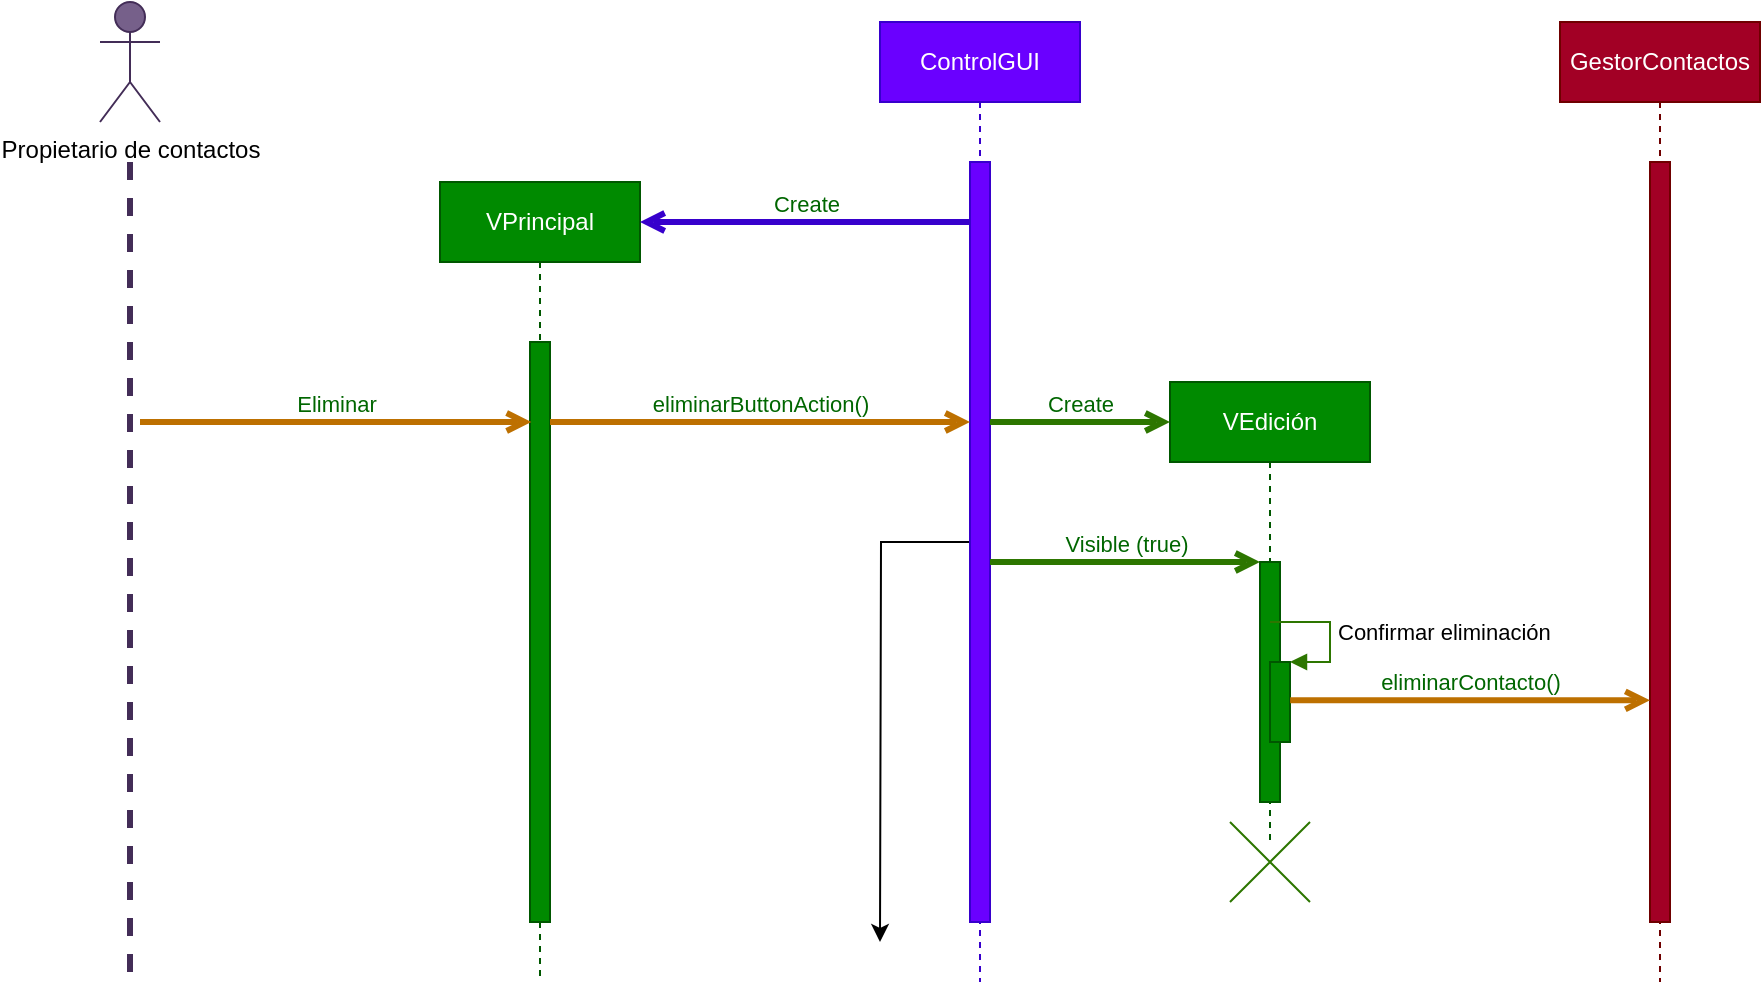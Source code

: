 <mxfile>
    <diagram id="LKaKQfK8-kJvVLxzSaqW" name="Página-1">
        <mxGraphModel dx="1374" dy="646" grid="1" gridSize="10" guides="1" tooltips="1" connect="1" arrows="1" fold="1" page="1" pageScale="1" pageWidth="1600" pageHeight="1200" background="#ffffff" math="0" shadow="0">
            <root>
                <mxCell id="0"/>
                <mxCell id="1" parent="0"/>
                <mxCell id="240" value="Propietario de contactos" style="shape=umlActor;verticalLabelPosition=bottom;verticalAlign=top;html=1;fillColor=#76608a;strokeColor=#432D57;fontColor=#000000;" vertex="1" parent="1">
                    <mxGeometry x="60" y="50" width="30" height="60" as="geometry"/>
                </mxCell>
                <mxCell id="241" value="" style="endArrow=none;startArrow=none;endFill=0;startFill=0;endSize=8;html=1;verticalAlign=bottom;labelBackgroundColor=none;strokeWidth=3;fillColor=#76608a;strokeColor=#432D57;dashed=1;" edge="1" parent="1">
                    <mxGeometry width="160" relative="1" as="geometry">
                        <mxPoint x="75.0" y="130" as="sourcePoint"/>
                        <mxPoint x="75.0" y="540" as="targetPoint"/>
                    </mxGeometry>
                </mxCell>
                <mxCell id="242" value="VPrincipal" style="shape=umlLifeline;perimeter=lifelinePerimeter;whiteSpace=wrap;html=1;container=1;collapsible=0;recursiveResize=0;outlineConnect=0;fillColor=#008a00;strokeColor=#005700;fontColor=#ffffff;" vertex="1" parent="1">
                    <mxGeometry x="230" y="140" width="100" height="400" as="geometry"/>
                </mxCell>
                <mxCell id="243" value="" style="html=1;points=[];perimeter=orthogonalPerimeter;fillColor=#008a00;strokeColor=#005700;fontColor=#ffffff;" vertex="1" parent="242">
                    <mxGeometry x="45" y="80" width="10" height="290" as="geometry"/>
                </mxCell>
                <mxCell id="244" value="ControlGUI" style="shape=umlLifeline;perimeter=lifelinePerimeter;whiteSpace=wrap;html=1;container=1;collapsible=0;recursiveResize=0;outlineConnect=0;strokeColor=#3700CC;fillColor=#6a00ff;fontColor=#ffffff;" vertex="1" parent="1">
                    <mxGeometry x="450" y="60" width="100" height="480" as="geometry"/>
                </mxCell>
                <mxCell id="245" value="" style="edgeStyle=orthogonalEdgeStyle;rounded=0;orthogonalLoop=1;jettySize=auto;html=1;fontColor=#000000;" edge="1" parent="244" source="246">
                    <mxGeometry relative="1" as="geometry">
                        <mxPoint y="460" as="targetPoint"/>
                    </mxGeometry>
                </mxCell>
                <mxCell id="246" value="" style="html=1;points=[];perimeter=orthogonalPerimeter;fillColor=#6a00ff;strokeColor=#3700CC;fontColor=#ffffff;" vertex="1" parent="244">
                    <mxGeometry x="45" y="70" width="10" height="380" as="geometry"/>
                </mxCell>
                <mxCell id="247" value="Eliminar" style="html=1;verticalAlign=bottom;labelBackgroundColor=none;endArrow=open;endFill=0;fontColor=#006600;strokeWidth=3;fillColor=#f0a30a;strokeColor=#BD7000;entryX=0.067;entryY=0.138;entryDx=0;entryDy=0;entryPerimeter=0;" edge="1" parent="1" target="243">
                    <mxGeometry width="160" relative="1" as="geometry">
                        <mxPoint x="80.0" y="260" as="sourcePoint"/>
                        <mxPoint x="250" y="260" as="targetPoint"/>
                    </mxGeometry>
                </mxCell>
                <mxCell id="248" value="Create" style="html=1;verticalAlign=bottom;labelBackgroundColor=none;endArrow=open;endFill=0;fontColor=#006600;strokeWidth=3;fillColor=#6a00ff;strokeColor=#3700CC;" edge="1" parent="1" source="246">
                    <mxGeometry width="160" relative="1" as="geometry">
                        <mxPoint x="670" y="160" as="sourcePoint"/>
                        <mxPoint x="330.0" y="160" as="targetPoint"/>
                    </mxGeometry>
                </mxCell>
                <mxCell id="249" value="eliminarButtonAction()" style="html=1;verticalAlign=bottom;labelBackgroundColor=none;endArrow=open;endFill=0;fontColor=#006600;strokeWidth=3;fillColor=#f0a30a;strokeColor=#BD7000;" edge="1" parent="1" source="243" target="246">
                    <mxGeometry width="160" relative="1" as="geometry">
                        <mxPoint x="300" y="260.0" as="sourcePoint"/>
                        <mxPoint x="600" y="260.0" as="targetPoint"/>
                        <Array as="points">
                            <mxPoint x="410" y="260"/>
                        </Array>
                    </mxGeometry>
                </mxCell>
                <mxCell id="250" value="VEdición" style="shape=umlLifeline;perimeter=lifelinePerimeter;whiteSpace=wrap;html=1;container=1;collapsible=0;recursiveResize=0;outlineConnect=0;fillColor=#008a00;strokeColor=#005700;fontColor=#ffffff;" vertex="1" parent="1">
                    <mxGeometry x="595" y="240" width="100" height="230" as="geometry"/>
                </mxCell>
                <mxCell id="251" value="" style="html=1;points=[];perimeter=orthogonalPerimeter;fillColor=#008a00;strokeColor=#005700;fontColor=#ffffff;" vertex="1" parent="250">
                    <mxGeometry x="45" y="90" width="10" height="120" as="geometry"/>
                </mxCell>
                <mxCell id="252" value="" style="html=1;points=[];perimeter=orthogonalPerimeter;fillColor=#008a00;strokeColor=#005700;shadow=0;fontColor=#ffffff;labelBackgroundColor=#ffffff;" vertex="1" parent="1">
                    <mxGeometry x="645" y="380" width="10" height="40" as="geometry"/>
                </mxCell>
                <mxCell id="253" value="Confirmar eliminación" style="edgeStyle=orthogonalEdgeStyle;html=1;align=left;spacingLeft=2;endArrow=block;rounded=0;entryX=1;entryY=0;fillColor=#60a917;strokeColor=#2D7600;shadow=0;fontColor=#000000;labelBackgroundColor=#ffffff;" edge="1" parent="1" target="252">
                    <mxGeometry relative="1" as="geometry">
                        <mxPoint x="645" y="360" as="sourcePoint"/>
                        <Array as="points">
                            <mxPoint x="675" y="360"/>
                        </Array>
                    </mxGeometry>
                </mxCell>
                <mxCell id="254" value="Create" style="html=1;verticalAlign=bottom;labelBackgroundColor=none;endArrow=open;endFill=0;fontColor=#006600;strokeWidth=3;fillColor=#60a917;strokeColor=#2D7600;" edge="1" parent="1" source="246">
                    <mxGeometry width="160" relative="1" as="geometry">
                        <mxPoint x="510" y="260" as="sourcePoint"/>
                        <mxPoint x="595" y="260" as="targetPoint"/>
                    </mxGeometry>
                </mxCell>
                <mxCell id="255" value="Visible (true)" style="html=1;verticalAlign=bottom;labelBackgroundColor=none;endArrow=open;endFill=0;fontColor=#006600;strokeWidth=3;fillColor=#60a917;strokeColor=#2D7600;" edge="1" parent="1" source="246" target="251">
                    <mxGeometry width="160" relative="1" as="geometry">
                        <mxPoint x="510" y="338.76" as="sourcePoint"/>
                        <mxPoint x="641.18" y="338.76" as="targetPoint"/>
                    </mxGeometry>
                </mxCell>
                <mxCell id="256" value="" style="shape=umlDestroy;dashed=0;fillColor=#60a917;strokeColor=#2D7600;fontColor=#ffffff;" vertex="1" parent="1">
                    <mxGeometry x="625" y="460" width="40" height="40" as="geometry"/>
                </mxCell>
                <mxCell id="257" value="GestorContactos" style="shape=umlLifeline;perimeter=lifelinePerimeter;whiteSpace=wrap;html=1;container=1;collapsible=0;recursiveResize=0;outlineConnect=0;fillColor=#a20025;strokeColor=#6F0000;fontColor=#ffffff;" vertex="1" parent="1">
                    <mxGeometry x="790" y="60" width="100" height="480" as="geometry"/>
                </mxCell>
                <mxCell id="258" value="" style="html=1;points=[];perimeter=orthogonalPerimeter;fillColor=#a20025;strokeColor=#6F0000;fontColor=#ffffff;" vertex="1" parent="257">
                    <mxGeometry x="45" y="70" width="10" height="380" as="geometry"/>
                </mxCell>
                <mxCell id="259" value="eliminarContacto()" style="html=1;verticalAlign=bottom;labelBackgroundColor=none;endArrow=open;endFill=0;fontColor=#006600;strokeWidth=3;fillColor=#f0a30a;strokeColor=#BD7000;exitX=1.006;exitY=0.479;exitDx=0;exitDy=0;exitPerimeter=0;" edge="1" parent="1" source="252" target="258">
                    <mxGeometry width="160" relative="1" as="geometry">
                        <mxPoint x="665" y="399.29" as="sourcePoint"/>
                        <mxPoint x="835.86" y="399.29" as="targetPoint"/>
                    </mxGeometry>
                </mxCell>
            </root>
        </mxGraphModel>
    </diagram>
</mxfile>